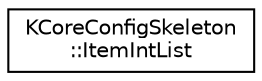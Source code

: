 digraph "Graphical Class Hierarchy"
{
  edge [fontname="Helvetica",fontsize="10",labelfontname="Helvetica",labelfontsize="10"];
  node [fontname="Helvetica",fontsize="10",shape=record];
  rankdir="LR";
  Node0 [label="KCoreConfigSkeleton\l::ItemIntList",height=0.2,width=0.4,color="black", fillcolor="white", style="filled",URL="$classKCoreConfigSkeleton_1_1ItemIntList.html",tooltip="Class for handling an integer list preferences item. "];
}
